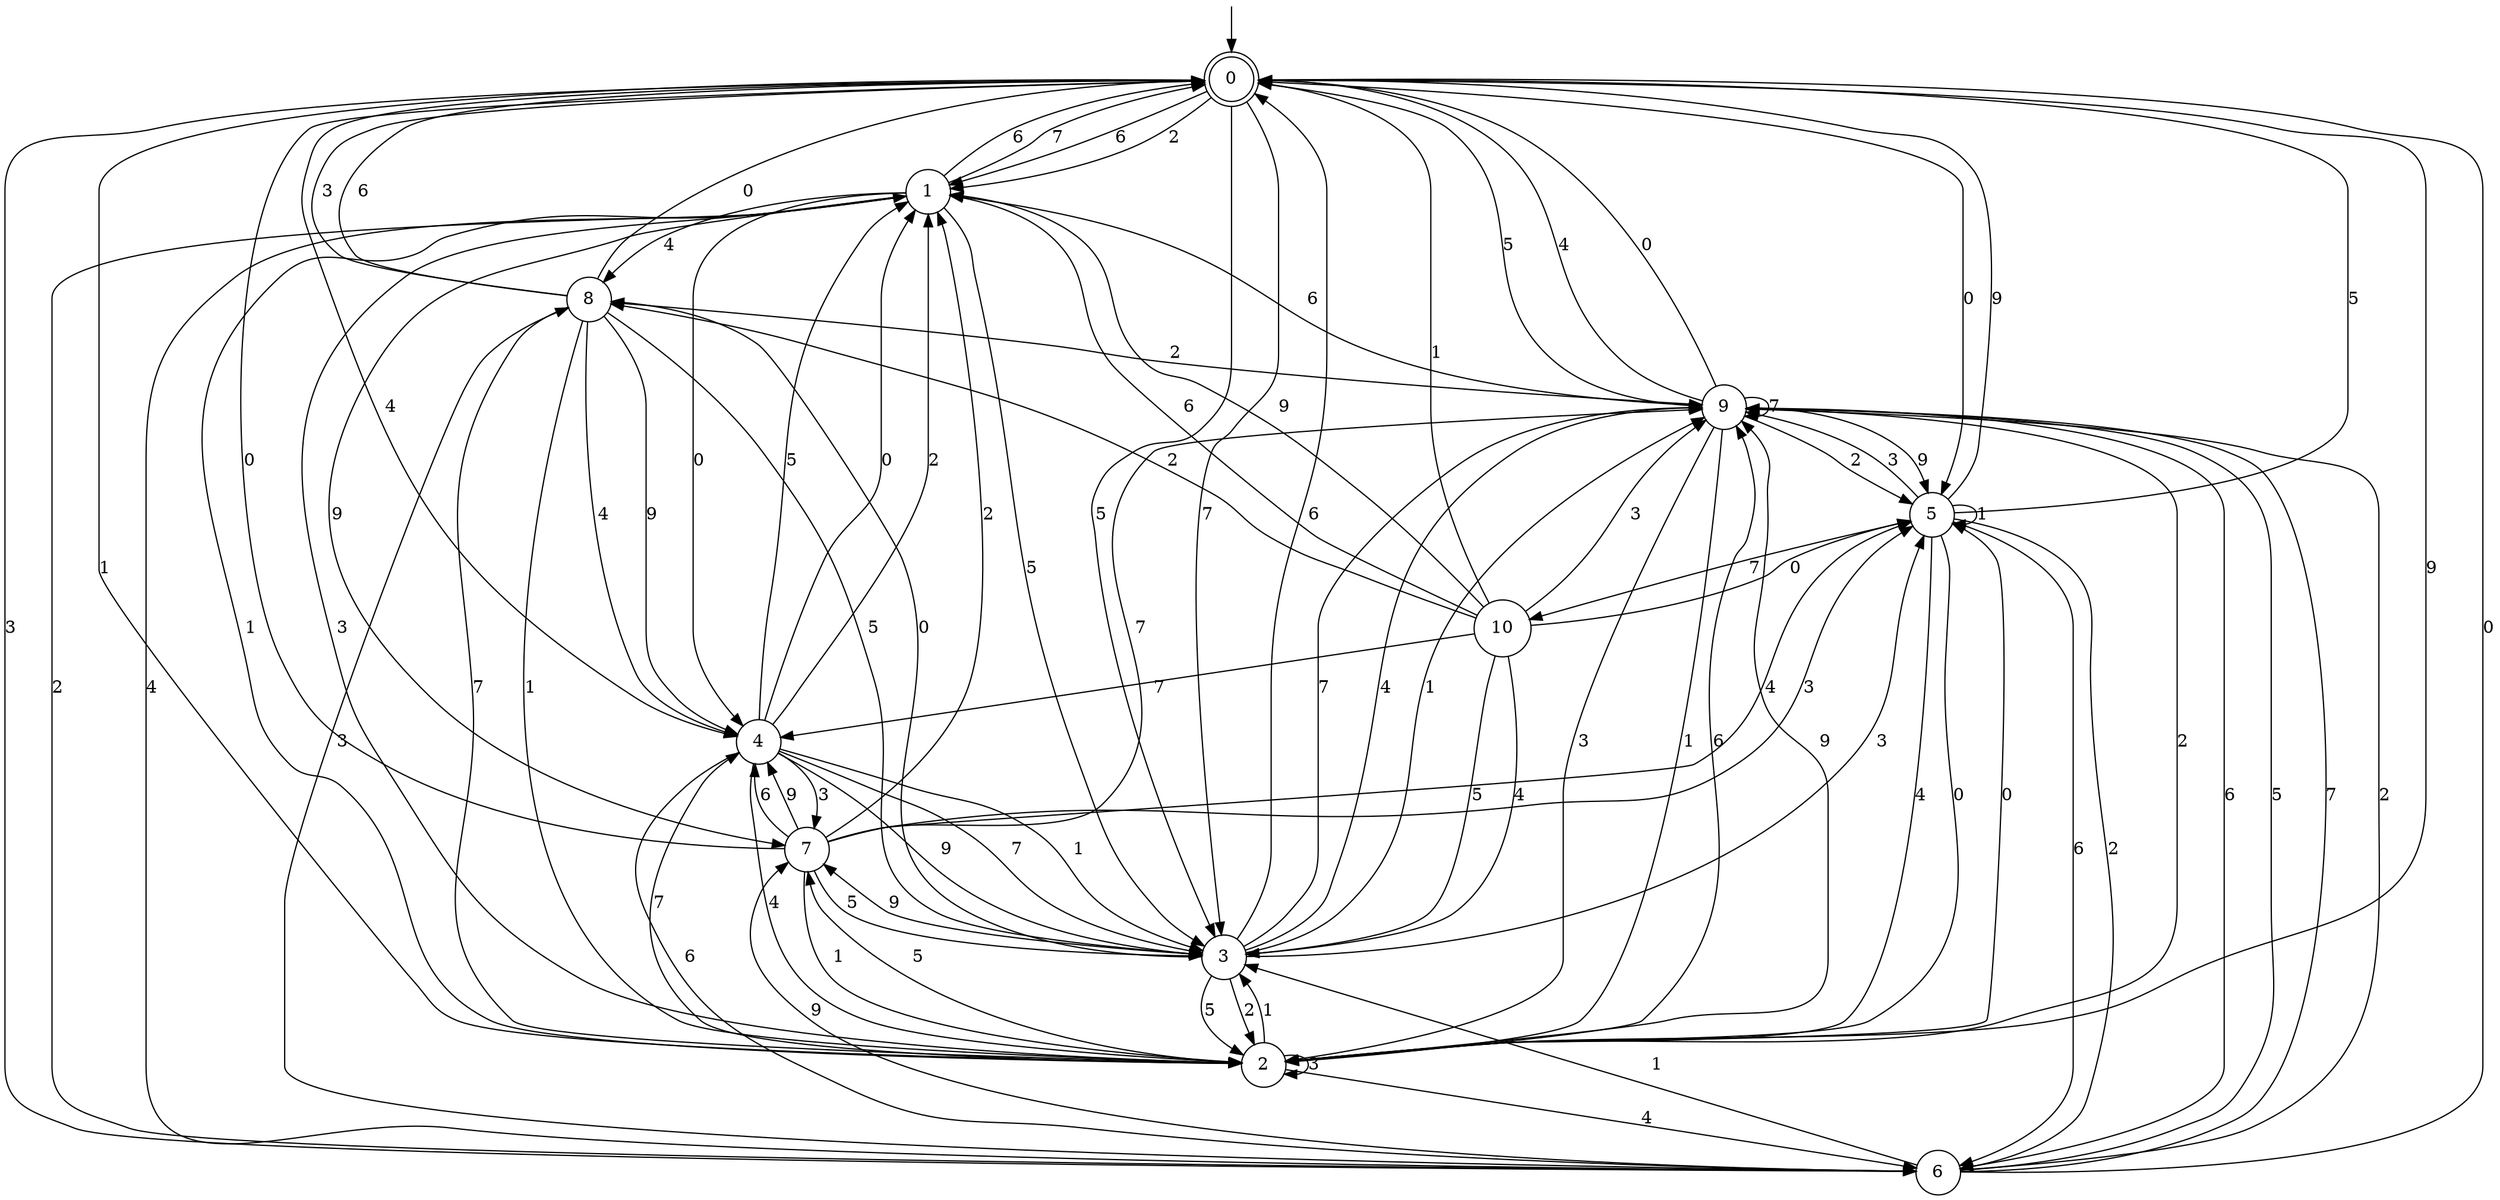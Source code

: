digraph g {

	s0 [shape="doublecircle" label="0"];
	s1 [shape="circle" label="1"];
	s2 [shape="circle" label="2"];
	s3 [shape="circle" label="3"];
	s4 [shape="circle" label="4"];
	s5 [shape="circle" label="5"];
	s6 [shape="circle" label="6"];
	s7 [shape="circle" label="7"];
	s8 [shape="circle" label="8"];
	s9 [shape="circle" label="9"];
	s10 [shape="circle" label="10"];
	s0 -> s1 [label="6"];
	s0 -> s2 [label="9"];
	s0 -> s3 [label="5"];
	s0 -> s3 [label="7"];
	s0 -> s4 [label="4"];
	s0 -> s2 [label="1"];
	s0 -> s5 [label="0"];
	s0 -> s6 [label="3"];
	s0 -> s1 [label="2"];
	s1 -> s0 [label="6"];
	s1 -> s7 [label="9"];
	s1 -> s3 [label="5"];
	s1 -> s0 [label="7"];
	s1 -> s8 [label="4"];
	s1 -> s2 [label="1"];
	s1 -> s4 [label="0"];
	s1 -> s2 [label="3"];
	s1 -> s6 [label="2"];
	s2 -> s9 [label="6"];
	s2 -> s9 [label="9"];
	s2 -> s7 [label="5"];
	s2 -> s4 [label="7"];
	s2 -> s6 [label="4"];
	s2 -> s3 [label="1"];
	s2 -> s5 [label="0"];
	s2 -> s2 [label="3"];
	s2 -> s9 [label="2"];
	s3 -> s0 [label="6"];
	s3 -> s7 [label="9"];
	s3 -> s2 [label="5"];
	s3 -> s9 [label="7"];
	s3 -> s9 [label="4"];
	s3 -> s9 [label="1"];
	s3 -> s8 [label="0"];
	s3 -> s5 [label="3"];
	s3 -> s2 [label="2"];
	s4 -> s6 [label="6"];
	s4 -> s3 [label="9"];
	s4 -> s1 [label="5"];
	s4 -> s3 [label="7"];
	s4 -> s2 [label="4"];
	s4 -> s3 [label="1"];
	s4 -> s1 [label="0"];
	s4 -> s7 [label="3"];
	s4 -> s1 [label="2"];
	s5 -> s6 [label="6"];
	s5 -> s0 [label="9"];
	s5 -> s0 [label="5"];
	s5 -> s10 [label="7"];
	s5 -> s2 [label="4"];
	s5 -> s5 [label="1"];
	s5 -> s2 [label="0"];
	s5 -> s9 [label="3"];
	s5 -> s6 [label="2"];
	s6 -> s9 [label="6"];
	s6 -> s7 [label="9"];
	s6 -> s9 [label="5"];
	s6 -> s9 [label="7"];
	s6 -> s1 [label="4"];
	s6 -> s3 [label="1"];
	s6 -> s0 [label="0"];
	s6 -> s8 [label="3"];
	s6 -> s9 [label="2"];
	s7 -> s4 [label="6"];
	s7 -> s4 [label="9"];
	s7 -> s3 [label="5"];
	s7 -> s9 [label="7"];
	s7 -> s5 [label="4"];
	s7 -> s2 [label="1"];
	s7 -> s0 [label="0"];
	s7 -> s5 [label="3"];
	s7 -> s1 [label="2"];
	s8 -> s0 [label="6"];
	s8 -> s4 [label="9"];
	s8 -> s3 [label="5"];
	s8 -> s2 [label="7"];
	s8 -> s4 [label="4"];
	s8 -> s2 [label="1"];
	s8 -> s0 [label="0"];
	s8 -> s0 [label="3"];
	s8 -> s9 [label="2"];
	s9 -> s1 [label="6"];
	s9 -> s5 [label="9"];
	s9 -> s0 [label="5"];
	s9 -> s9 [label="7"];
	s9 -> s0 [label="4"];
	s9 -> s2 [label="1"];
	s9 -> s0 [label="0"];
	s9 -> s2 [label="3"];
	s9 -> s5 [label="2"];
	s10 -> s1 [label="6"];
	s10 -> s1 [label="9"];
	s10 -> s3 [label="5"];
	s10 -> s4 [label="7"];
	s10 -> s3 [label="4"];
	s10 -> s0 [label="1"];
	s10 -> s5 [label="0"];
	s10 -> s9 [label="3"];
	s10 -> s8 [label="2"];

__start0 [label="" shape="none" width="0" height="0"];
__start0 -> s0;

}
